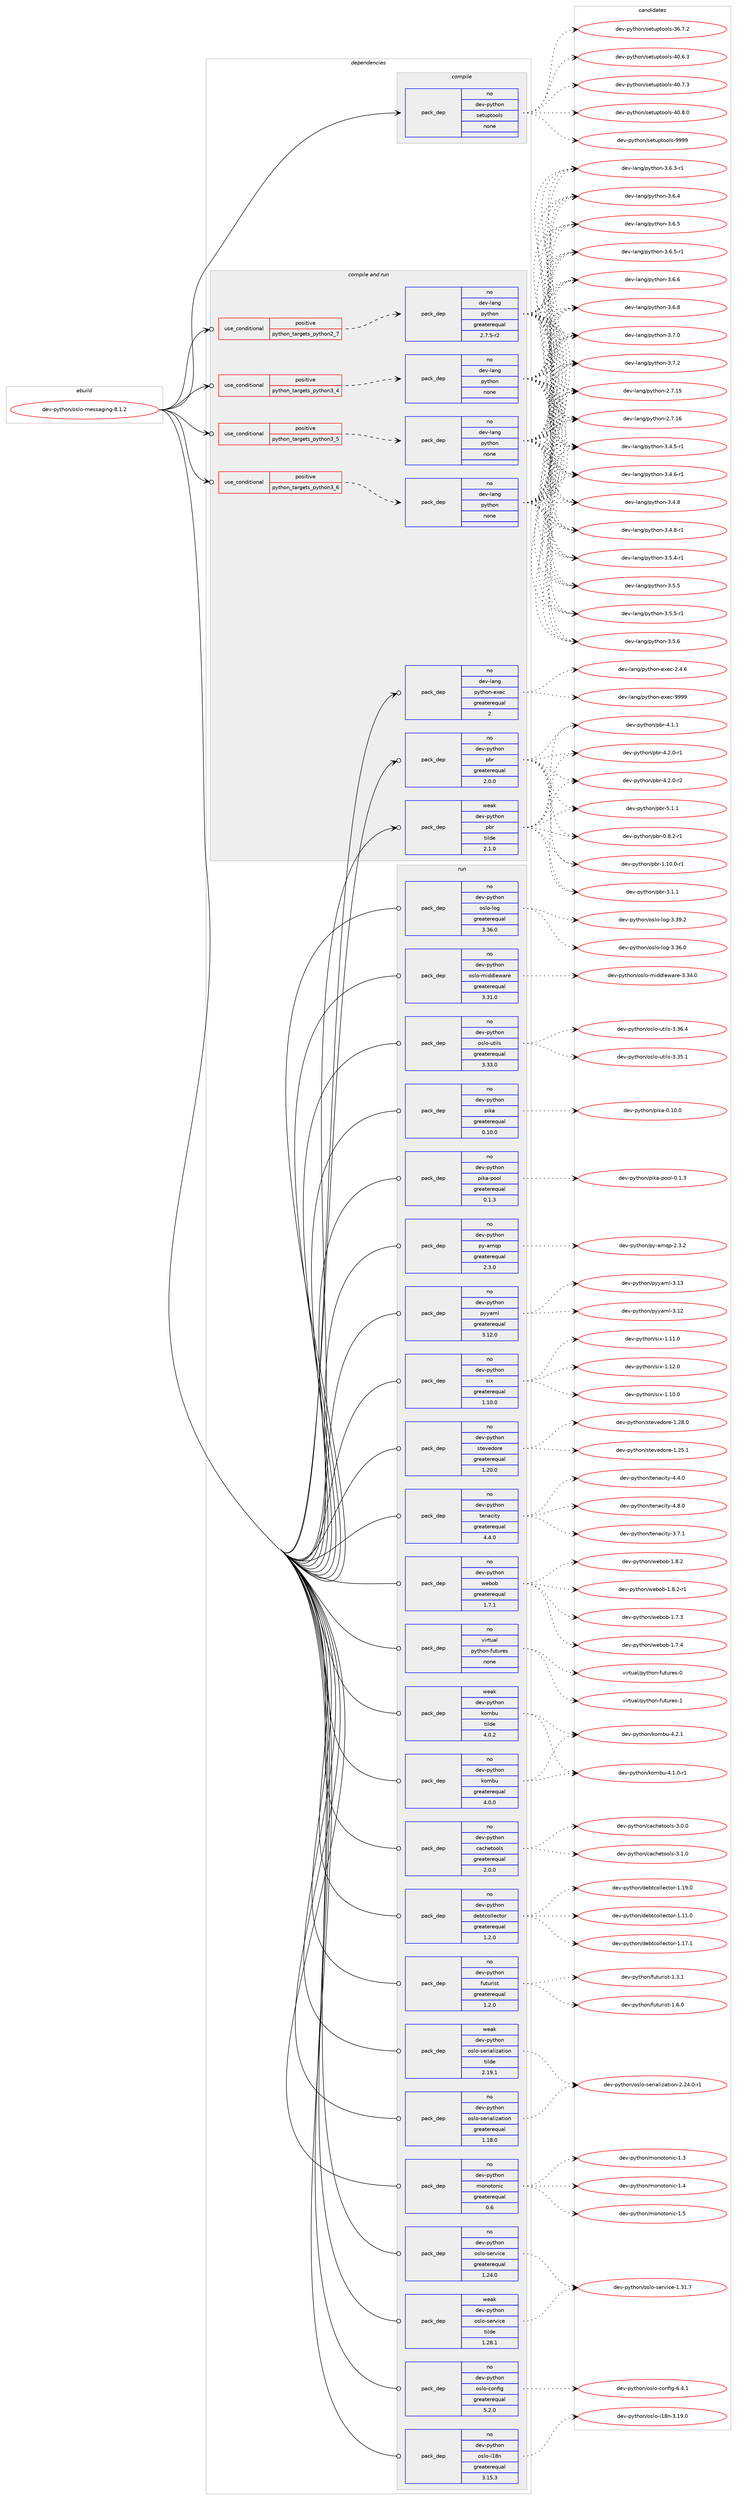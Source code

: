 digraph prolog {

# *************
# Graph options
# *************

newrank=true;
concentrate=true;
compound=true;
graph [rankdir=LR,fontname=Helvetica,fontsize=10,ranksep=1.5];#, ranksep=2.5, nodesep=0.2];
edge  [arrowhead=vee];
node  [fontname=Helvetica,fontsize=10];

# **********
# The ebuild
# **********

subgraph cluster_leftcol {
color=gray;
rank=same;
label=<<i>ebuild</i>>;
id [label="dev-python/oslo-messaging-8.1.2", color=red, width=4, href="../dev-python/oslo-messaging-8.1.2.svg"];
}

# ****************
# The dependencies
# ****************

subgraph cluster_midcol {
color=gray;
label=<<i>dependencies</i>>;
subgraph cluster_compile {
fillcolor="#eeeeee";
style=filled;
label=<<i>compile</i>>;
subgraph pack1020956 {
dependency1422978 [label=<<TABLE BORDER="0" CELLBORDER="1" CELLSPACING="0" CELLPADDING="4" WIDTH="220"><TR><TD ROWSPAN="6" CELLPADDING="30">pack_dep</TD></TR><TR><TD WIDTH="110">no</TD></TR><TR><TD>dev-python</TD></TR><TR><TD>setuptools</TD></TR><TR><TD>none</TD></TR><TR><TD></TD></TR></TABLE>>, shape=none, color=blue];
}
id:e -> dependency1422978:w [weight=20,style="solid",arrowhead="vee"];
}
subgraph cluster_compileandrun {
fillcolor="#eeeeee";
style=filled;
label=<<i>compile and run</i>>;
subgraph cond378743 {
dependency1422979 [label=<<TABLE BORDER="0" CELLBORDER="1" CELLSPACING="0" CELLPADDING="4"><TR><TD ROWSPAN="3" CELLPADDING="10">use_conditional</TD></TR><TR><TD>positive</TD></TR><TR><TD>python_targets_python2_7</TD></TR></TABLE>>, shape=none, color=red];
subgraph pack1020957 {
dependency1422980 [label=<<TABLE BORDER="0" CELLBORDER="1" CELLSPACING="0" CELLPADDING="4" WIDTH="220"><TR><TD ROWSPAN="6" CELLPADDING="30">pack_dep</TD></TR><TR><TD WIDTH="110">no</TD></TR><TR><TD>dev-lang</TD></TR><TR><TD>python</TD></TR><TR><TD>greaterequal</TD></TR><TR><TD>2.7.5-r2</TD></TR></TABLE>>, shape=none, color=blue];
}
dependency1422979:e -> dependency1422980:w [weight=20,style="dashed",arrowhead="vee"];
}
id:e -> dependency1422979:w [weight=20,style="solid",arrowhead="odotvee"];
subgraph cond378744 {
dependency1422981 [label=<<TABLE BORDER="0" CELLBORDER="1" CELLSPACING="0" CELLPADDING="4"><TR><TD ROWSPAN="3" CELLPADDING="10">use_conditional</TD></TR><TR><TD>positive</TD></TR><TR><TD>python_targets_python3_4</TD></TR></TABLE>>, shape=none, color=red];
subgraph pack1020958 {
dependency1422982 [label=<<TABLE BORDER="0" CELLBORDER="1" CELLSPACING="0" CELLPADDING="4" WIDTH="220"><TR><TD ROWSPAN="6" CELLPADDING="30">pack_dep</TD></TR><TR><TD WIDTH="110">no</TD></TR><TR><TD>dev-lang</TD></TR><TR><TD>python</TD></TR><TR><TD>none</TD></TR><TR><TD></TD></TR></TABLE>>, shape=none, color=blue];
}
dependency1422981:e -> dependency1422982:w [weight=20,style="dashed",arrowhead="vee"];
}
id:e -> dependency1422981:w [weight=20,style="solid",arrowhead="odotvee"];
subgraph cond378745 {
dependency1422983 [label=<<TABLE BORDER="0" CELLBORDER="1" CELLSPACING="0" CELLPADDING="4"><TR><TD ROWSPAN="3" CELLPADDING="10">use_conditional</TD></TR><TR><TD>positive</TD></TR><TR><TD>python_targets_python3_5</TD></TR></TABLE>>, shape=none, color=red];
subgraph pack1020959 {
dependency1422984 [label=<<TABLE BORDER="0" CELLBORDER="1" CELLSPACING="0" CELLPADDING="4" WIDTH="220"><TR><TD ROWSPAN="6" CELLPADDING="30">pack_dep</TD></TR><TR><TD WIDTH="110">no</TD></TR><TR><TD>dev-lang</TD></TR><TR><TD>python</TD></TR><TR><TD>none</TD></TR><TR><TD></TD></TR></TABLE>>, shape=none, color=blue];
}
dependency1422983:e -> dependency1422984:w [weight=20,style="dashed",arrowhead="vee"];
}
id:e -> dependency1422983:w [weight=20,style="solid",arrowhead="odotvee"];
subgraph cond378746 {
dependency1422985 [label=<<TABLE BORDER="0" CELLBORDER="1" CELLSPACING="0" CELLPADDING="4"><TR><TD ROWSPAN="3" CELLPADDING="10">use_conditional</TD></TR><TR><TD>positive</TD></TR><TR><TD>python_targets_python3_6</TD></TR></TABLE>>, shape=none, color=red];
subgraph pack1020960 {
dependency1422986 [label=<<TABLE BORDER="0" CELLBORDER="1" CELLSPACING="0" CELLPADDING="4" WIDTH="220"><TR><TD ROWSPAN="6" CELLPADDING="30">pack_dep</TD></TR><TR><TD WIDTH="110">no</TD></TR><TR><TD>dev-lang</TD></TR><TR><TD>python</TD></TR><TR><TD>none</TD></TR><TR><TD></TD></TR></TABLE>>, shape=none, color=blue];
}
dependency1422985:e -> dependency1422986:w [weight=20,style="dashed",arrowhead="vee"];
}
id:e -> dependency1422985:w [weight=20,style="solid",arrowhead="odotvee"];
subgraph pack1020961 {
dependency1422987 [label=<<TABLE BORDER="0" CELLBORDER="1" CELLSPACING="0" CELLPADDING="4" WIDTH="220"><TR><TD ROWSPAN="6" CELLPADDING="30">pack_dep</TD></TR><TR><TD WIDTH="110">no</TD></TR><TR><TD>dev-lang</TD></TR><TR><TD>python-exec</TD></TR><TR><TD>greaterequal</TD></TR><TR><TD>2</TD></TR></TABLE>>, shape=none, color=blue];
}
id:e -> dependency1422987:w [weight=20,style="solid",arrowhead="odotvee"];
subgraph pack1020962 {
dependency1422988 [label=<<TABLE BORDER="0" CELLBORDER="1" CELLSPACING="0" CELLPADDING="4" WIDTH="220"><TR><TD ROWSPAN="6" CELLPADDING="30">pack_dep</TD></TR><TR><TD WIDTH="110">no</TD></TR><TR><TD>dev-python</TD></TR><TR><TD>pbr</TD></TR><TR><TD>greaterequal</TD></TR><TR><TD>2.0.0</TD></TR></TABLE>>, shape=none, color=blue];
}
id:e -> dependency1422988:w [weight=20,style="solid",arrowhead="odotvee"];
subgraph pack1020963 {
dependency1422989 [label=<<TABLE BORDER="0" CELLBORDER="1" CELLSPACING="0" CELLPADDING="4" WIDTH="220"><TR><TD ROWSPAN="6" CELLPADDING="30">pack_dep</TD></TR><TR><TD WIDTH="110">weak</TD></TR><TR><TD>dev-python</TD></TR><TR><TD>pbr</TD></TR><TR><TD>tilde</TD></TR><TR><TD>2.1.0</TD></TR></TABLE>>, shape=none, color=blue];
}
id:e -> dependency1422989:w [weight=20,style="solid",arrowhead="odotvee"];
}
subgraph cluster_run {
fillcolor="#eeeeee";
style=filled;
label=<<i>run</i>>;
subgraph pack1020964 {
dependency1422990 [label=<<TABLE BORDER="0" CELLBORDER="1" CELLSPACING="0" CELLPADDING="4" WIDTH="220"><TR><TD ROWSPAN="6" CELLPADDING="30">pack_dep</TD></TR><TR><TD WIDTH="110">no</TD></TR><TR><TD>dev-python</TD></TR><TR><TD>cachetools</TD></TR><TR><TD>greaterequal</TD></TR><TR><TD>2.0.0</TD></TR></TABLE>>, shape=none, color=blue];
}
id:e -> dependency1422990:w [weight=20,style="solid",arrowhead="odot"];
subgraph pack1020965 {
dependency1422991 [label=<<TABLE BORDER="0" CELLBORDER="1" CELLSPACING="0" CELLPADDING="4" WIDTH="220"><TR><TD ROWSPAN="6" CELLPADDING="30">pack_dep</TD></TR><TR><TD WIDTH="110">no</TD></TR><TR><TD>dev-python</TD></TR><TR><TD>debtcollector</TD></TR><TR><TD>greaterequal</TD></TR><TR><TD>1.2.0</TD></TR></TABLE>>, shape=none, color=blue];
}
id:e -> dependency1422991:w [weight=20,style="solid",arrowhead="odot"];
subgraph pack1020966 {
dependency1422992 [label=<<TABLE BORDER="0" CELLBORDER="1" CELLSPACING="0" CELLPADDING="4" WIDTH="220"><TR><TD ROWSPAN="6" CELLPADDING="30">pack_dep</TD></TR><TR><TD WIDTH="110">no</TD></TR><TR><TD>dev-python</TD></TR><TR><TD>futurist</TD></TR><TR><TD>greaterequal</TD></TR><TR><TD>1.2.0</TD></TR></TABLE>>, shape=none, color=blue];
}
id:e -> dependency1422992:w [weight=20,style="solid",arrowhead="odot"];
subgraph pack1020967 {
dependency1422993 [label=<<TABLE BORDER="0" CELLBORDER="1" CELLSPACING="0" CELLPADDING="4" WIDTH="220"><TR><TD ROWSPAN="6" CELLPADDING="30">pack_dep</TD></TR><TR><TD WIDTH="110">no</TD></TR><TR><TD>dev-python</TD></TR><TR><TD>kombu</TD></TR><TR><TD>greaterequal</TD></TR><TR><TD>4.0.0</TD></TR></TABLE>>, shape=none, color=blue];
}
id:e -> dependency1422993:w [weight=20,style="solid",arrowhead="odot"];
subgraph pack1020968 {
dependency1422994 [label=<<TABLE BORDER="0" CELLBORDER="1" CELLSPACING="0" CELLPADDING="4" WIDTH="220"><TR><TD ROWSPAN="6" CELLPADDING="30">pack_dep</TD></TR><TR><TD WIDTH="110">no</TD></TR><TR><TD>dev-python</TD></TR><TR><TD>monotonic</TD></TR><TR><TD>greaterequal</TD></TR><TR><TD>0.6</TD></TR></TABLE>>, shape=none, color=blue];
}
id:e -> dependency1422994:w [weight=20,style="solid",arrowhead="odot"];
subgraph pack1020969 {
dependency1422995 [label=<<TABLE BORDER="0" CELLBORDER="1" CELLSPACING="0" CELLPADDING="4" WIDTH="220"><TR><TD ROWSPAN="6" CELLPADDING="30">pack_dep</TD></TR><TR><TD WIDTH="110">no</TD></TR><TR><TD>dev-python</TD></TR><TR><TD>oslo-config</TD></TR><TR><TD>greaterequal</TD></TR><TR><TD>5.2.0</TD></TR></TABLE>>, shape=none, color=blue];
}
id:e -> dependency1422995:w [weight=20,style="solid",arrowhead="odot"];
subgraph pack1020970 {
dependency1422996 [label=<<TABLE BORDER="0" CELLBORDER="1" CELLSPACING="0" CELLPADDING="4" WIDTH="220"><TR><TD ROWSPAN="6" CELLPADDING="30">pack_dep</TD></TR><TR><TD WIDTH="110">no</TD></TR><TR><TD>dev-python</TD></TR><TR><TD>oslo-i18n</TD></TR><TR><TD>greaterequal</TD></TR><TR><TD>3.15.3</TD></TR></TABLE>>, shape=none, color=blue];
}
id:e -> dependency1422996:w [weight=20,style="solid",arrowhead="odot"];
subgraph pack1020971 {
dependency1422997 [label=<<TABLE BORDER="0" CELLBORDER="1" CELLSPACING="0" CELLPADDING="4" WIDTH="220"><TR><TD ROWSPAN="6" CELLPADDING="30">pack_dep</TD></TR><TR><TD WIDTH="110">no</TD></TR><TR><TD>dev-python</TD></TR><TR><TD>oslo-log</TD></TR><TR><TD>greaterequal</TD></TR><TR><TD>3.36.0</TD></TR></TABLE>>, shape=none, color=blue];
}
id:e -> dependency1422997:w [weight=20,style="solid",arrowhead="odot"];
subgraph pack1020972 {
dependency1422998 [label=<<TABLE BORDER="0" CELLBORDER="1" CELLSPACING="0" CELLPADDING="4" WIDTH="220"><TR><TD ROWSPAN="6" CELLPADDING="30">pack_dep</TD></TR><TR><TD WIDTH="110">no</TD></TR><TR><TD>dev-python</TD></TR><TR><TD>oslo-middleware</TD></TR><TR><TD>greaterequal</TD></TR><TR><TD>3.31.0</TD></TR></TABLE>>, shape=none, color=blue];
}
id:e -> dependency1422998:w [weight=20,style="solid",arrowhead="odot"];
subgraph pack1020973 {
dependency1422999 [label=<<TABLE BORDER="0" CELLBORDER="1" CELLSPACING="0" CELLPADDING="4" WIDTH="220"><TR><TD ROWSPAN="6" CELLPADDING="30">pack_dep</TD></TR><TR><TD WIDTH="110">no</TD></TR><TR><TD>dev-python</TD></TR><TR><TD>oslo-serialization</TD></TR><TR><TD>greaterequal</TD></TR><TR><TD>1.18.0</TD></TR></TABLE>>, shape=none, color=blue];
}
id:e -> dependency1422999:w [weight=20,style="solid",arrowhead="odot"];
subgraph pack1020974 {
dependency1423000 [label=<<TABLE BORDER="0" CELLBORDER="1" CELLSPACING="0" CELLPADDING="4" WIDTH="220"><TR><TD ROWSPAN="6" CELLPADDING="30">pack_dep</TD></TR><TR><TD WIDTH="110">no</TD></TR><TR><TD>dev-python</TD></TR><TR><TD>oslo-service</TD></TR><TR><TD>greaterequal</TD></TR><TR><TD>1.24.0</TD></TR></TABLE>>, shape=none, color=blue];
}
id:e -> dependency1423000:w [weight=20,style="solid",arrowhead="odot"];
subgraph pack1020975 {
dependency1423001 [label=<<TABLE BORDER="0" CELLBORDER="1" CELLSPACING="0" CELLPADDING="4" WIDTH="220"><TR><TD ROWSPAN="6" CELLPADDING="30">pack_dep</TD></TR><TR><TD WIDTH="110">no</TD></TR><TR><TD>dev-python</TD></TR><TR><TD>oslo-utils</TD></TR><TR><TD>greaterequal</TD></TR><TR><TD>3.33.0</TD></TR></TABLE>>, shape=none, color=blue];
}
id:e -> dependency1423001:w [weight=20,style="solid",arrowhead="odot"];
subgraph pack1020976 {
dependency1423002 [label=<<TABLE BORDER="0" CELLBORDER="1" CELLSPACING="0" CELLPADDING="4" WIDTH="220"><TR><TD ROWSPAN="6" CELLPADDING="30">pack_dep</TD></TR><TR><TD WIDTH="110">no</TD></TR><TR><TD>dev-python</TD></TR><TR><TD>pika</TD></TR><TR><TD>greaterequal</TD></TR><TR><TD>0.10.0</TD></TR></TABLE>>, shape=none, color=blue];
}
id:e -> dependency1423002:w [weight=20,style="solid",arrowhead="odot"];
subgraph pack1020977 {
dependency1423003 [label=<<TABLE BORDER="0" CELLBORDER="1" CELLSPACING="0" CELLPADDING="4" WIDTH="220"><TR><TD ROWSPAN="6" CELLPADDING="30">pack_dep</TD></TR><TR><TD WIDTH="110">no</TD></TR><TR><TD>dev-python</TD></TR><TR><TD>pika-pool</TD></TR><TR><TD>greaterequal</TD></TR><TR><TD>0.1.3</TD></TR></TABLE>>, shape=none, color=blue];
}
id:e -> dependency1423003:w [weight=20,style="solid",arrowhead="odot"];
subgraph pack1020978 {
dependency1423004 [label=<<TABLE BORDER="0" CELLBORDER="1" CELLSPACING="0" CELLPADDING="4" WIDTH="220"><TR><TD ROWSPAN="6" CELLPADDING="30">pack_dep</TD></TR><TR><TD WIDTH="110">no</TD></TR><TR><TD>dev-python</TD></TR><TR><TD>py-amqp</TD></TR><TR><TD>greaterequal</TD></TR><TR><TD>2.3.0</TD></TR></TABLE>>, shape=none, color=blue];
}
id:e -> dependency1423004:w [weight=20,style="solid",arrowhead="odot"];
subgraph pack1020979 {
dependency1423005 [label=<<TABLE BORDER="0" CELLBORDER="1" CELLSPACING="0" CELLPADDING="4" WIDTH="220"><TR><TD ROWSPAN="6" CELLPADDING="30">pack_dep</TD></TR><TR><TD WIDTH="110">no</TD></TR><TR><TD>dev-python</TD></TR><TR><TD>pyyaml</TD></TR><TR><TD>greaterequal</TD></TR><TR><TD>3.12.0</TD></TR></TABLE>>, shape=none, color=blue];
}
id:e -> dependency1423005:w [weight=20,style="solid",arrowhead="odot"];
subgraph pack1020980 {
dependency1423006 [label=<<TABLE BORDER="0" CELLBORDER="1" CELLSPACING="0" CELLPADDING="4" WIDTH="220"><TR><TD ROWSPAN="6" CELLPADDING="30">pack_dep</TD></TR><TR><TD WIDTH="110">no</TD></TR><TR><TD>dev-python</TD></TR><TR><TD>six</TD></TR><TR><TD>greaterequal</TD></TR><TR><TD>1.10.0</TD></TR></TABLE>>, shape=none, color=blue];
}
id:e -> dependency1423006:w [weight=20,style="solid",arrowhead="odot"];
subgraph pack1020981 {
dependency1423007 [label=<<TABLE BORDER="0" CELLBORDER="1" CELLSPACING="0" CELLPADDING="4" WIDTH="220"><TR><TD ROWSPAN="6" CELLPADDING="30">pack_dep</TD></TR><TR><TD WIDTH="110">no</TD></TR><TR><TD>dev-python</TD></TR><TR><TD>stevedore</TD></TR><TR><TD>greaterequal</TD></TR><TR><TD>1.20.0</TD></TR></TABLE>>, shape=none, color=blue];
}
id:e -> dependency1423007:w [weight=20,style="solid",arrowhead="odot"];
subgraph pack1020982 {
dependency1423008 [label=<<TABLE BORDER="0" CELLBORDER="1" CELLSPACING="0" CELLPADDING="4" WIDTH="220"><TR><TD ROWSPAN="6" CELLPADDING="30">pack_dep</TD></TR><TR><TD WIDTH="110">no</TD></TR><TR><TD>dev-python</TD></TR><TR><TD>tenacity</TD></TR><TR><TD>greaterequal</TD></TR><TR><TD>4.4.0</TD></TR></TABLE>>, shape=none, color=blue];
}
id:e -> dependency1423008:w [weight=20,style="solid",arrowhead="odot"];
subgraph pack1020983 {
dependency1423009 [label=<<TABLE BORDER="0" CELLBORDER="1" CELLSPACING="0" CELLPADDING="4" WIDTH="220"><TR><TD ROWSPAN="6" CELLPADDING="30">pack_dep</TD></TR><TR><TD WIDTH="110">no</TD></TR><TR><TD>dev-python</TD></TR><TR><TD>webob</TD></TR><TR><TD>greaterequal</TD></TR><TR><TD>1.7.1</TD></TR></TABLE>>, shape=none, color=blue];
}
id:e -> dependency1423009:w [weight=20,style="solid",arrowhead="odot"];
subgraph pack1020984 {
dependency1423010 [label=<<TABLE BORDER="0" CELLBORDER="1" CELLSPACING="0" CELLPADDING="4" WIDTH="220"><TR><TD ROWSPAN="6" CELLPADDING="30">pack_dep</TD></TR><TR><TD WIDTH="110">no</TD></TR><TR><TD>virtual</TD></TR><TR><TD>python-futures</TD></TR><TR><TD>none</TD></TR><TR><TD></TD></TR></TABLE>>, shape=none, color=blue];
}
id:e -> dependency1423010:w [weight=20,style="solid",arrowhead="odot"];
subgraph pack1020985 {
dependency1423011 [label=<<TABLE BORDER="0" CELLBORDER="1" CELLSPACING="0" CELLPADDING="4" WIDTH="220"><TR><TD ROWSPAN="6" CELLPADDING="30">pack_dep</TD></TR><TR><TD WIDTH="110">weak</TD></TR><TR><TD>dev-python</TD></TR><TR><TD>kombu</TD></TR><TR><TD>tilde</TD></TR><TR><TD>4.0.2</TD></TR></TABLE>>, shape=none, color=blue];
}
id:e -> dependency1423011:w [weight=20,style="solid",arrowhead="odot"];
subgraph pack1020986 {
dependency1423012 [label=<<TABLE BORDER="0" CELLBORDER="1" CELLSPACING="0" CELLPADDING="4" WIDTH="220"><TR><TD ROWSPAN="6" CELLPADDING="30">pack_dep</TD></TR><TR><TD WIDTH="110">weak</TD></TR><TR><TD>dev-python</TD></TR><TR><TD>oslo-serialization</TD></TR><TR><TD>tilde</TD></TR><TR><TD>2.19.1</TD></TR></TABLE>>, shape=none, color=blue];
}
id:e -> dependency1423012:w [weight=20,style="solid",arrowhead="odot"];
subgraph pack1020987 {
dependency1423013 [label=<<TABLE BORDER="0" CELLBORDER="1" CELLSPACING="0" CELLPADDING="4" WIDTH="220"><TR><TD ROWSPAN="6" CELLPADDING="30">pack_dep</TD></TR><TR><TD WIDTH="110">weak</TD></TR><TR><TD>dev-python</TD></TR><TR><TD>oslo-service</TD></TR><TR><TD>tilde</TD></TR><TR><TD>1.28.1</TD></TR></TABLE>>, shape=none, color=blue];
}
id:e -> dependency1423013:w [weight=20,style="solid",arrowhead="odot"];
}
}

# **************
# The candidates
# **************

subgraph cluster_choices {
rank=same;
color=gray;
label=<<i>candidates</i>>;

subgraph choice1020956 {
color=black;
nodesep=1;
choice100101118451121211161041111104711510111611711211611111110811545515446554650 [label="dev-python/setuptools-36.7.2", color=red, width=4,href="../dev-python/setuptools-36.7.2.svg"];
choice100101118451121211161041111104711510111611711211611111110811545524846544651 [label="dev-python/setuptools-40.6.3", color=red, width=4,href="../dev-python/setuptools-40.6.3.svg"];
choice100101118451121211161041111104711510111611711211611111110811545524846554651 [label="dev-python/setuptools-40.7.3", color=red, width=4,href="../dev-python/setuptools-40.7.3.svg"];
choice100101118451121211161041111104711510111611711211611111110811545524846564648 [label="dev-python/setuptools-40.8.0", color=red, width=4,href="../dev-python/setuptools-40.8.0.svg"];
choice10010111845112121116104111110471151011161171121161111111081154557575757 [label="dev-python/setuptools-9999", color=red, width=4,href="../dev-python/setuptools-9999.svg"];
dependency1422978:e -> choice100101118451121211161041111104711510111611711211611111110811545515446554650:w [style=dotted,weight="100"];
dependency1422978:e -> choice100101118451121211161041111104711510111611711211611111110811545524846544651:w [style=dotted,weight="100"];
dependency1422978:e -> choice100101118451121211161041111104711510111611711211611111110811545524846554651:w [style=dotted,weight="100"];
dependency1422978:e -> choice100101118451121211161041111104711510111611711211611111110811545524846564648:w [style=dotted,weight="100"];
dependency1422978:e -> choice10010111845112121116104111110471151011161171121161111111081154557575757:w [style=dotted,weight="100"];
}
subgraph choice1020957 {
color=black;
nodesep=1;
choice10010111845108971101034711212111610411111045504655464953 [label="dev-lang/python-2.7.15", color=red, width=4,href="../dev-lang/python-2.7.15.svg"];
choice10010111845108971101034711212111610411111045504655464954 [label="dev-lang/python-2.7.16", color=red, width=4,href="../dev-lang/python-2.7.16.svg"];
choice1001011184510897110103471121211161041111104551465246534511449 [label="dev-lang/python-3.4.5-r1", color=red, width=4,href="../dev-lang/python-3.4.5-r1.svg"];
choice1001011184510897110103471121211161041111104551465246544511449 [label="dev-lang/python-3.4.6-r1", color=red, width=4,href="../dev-lang/python-3.4.6-r1.svg"];
choice100101118451089711010347112121116104111110455146524656 [label="dev-lang/python-3.4.8", color=red, width=4,href="../dev-lang/python-3.4.8.svg"];
choice1001011184510897110103471121211161041111104551465246564511449 [label="dev-lang/python-3.4.8-r1", color=red, width=4,href="../dev-lang/python-3.4.8-r1.svg"];
choice1001011184510897110103471121211161041111104551465346524511449 [label="dev-lang/python-3.5.4-r1", color=red, width=4,href="../dev-lang/python-3.5.4-r1.svg"];
choice100101118451089711010347112121116104111110455146534653 [label="dev-lang/python-3.5.5", color=red, width=4,href="../dev-lang/python-3.5.5.svg"];
choice1001011184510897110103471121211161041111104551465346534511449 [label="dev-lang/python-3.5.5-r1", color=red, width=4,href="../dev-lang/python-3.5.5-r1.svg"];
choice100101118451089711010347112121116104111110455146534654 [label="dev-lang/python-3.5.6", color=red, width=4,href="../dev-lang/python-3.5.6.svg"];
choice1001011184510897110103471121211161041111104551465446514511449 [label="dev-lang/python-3.6.3-r1", color=red, width=4,href="../dev-lang/python-3.6.3-r1.svg"];
choice100101118451089711010347112121116104111110455146544652 [label="dev-lang/python-3.6.4", color=red, width=4,href="../dev-lang/python-3.6.4.svg"];
choice100101118451089711010347112121116104111110455146544653 [label="dev-lang/python-3.6.5", color=red, width=4,href="../dev-lang/python-3.6.5.svg"];
choice1001011184510897110103471121211161041111104551465446534511449 [label="dev-lang/python-3.6.5-r1", color=red, width=4,href="../dev-lang/python-3.6.5-r1.svg"];
choice100101118451089711010347112121116104111110455146544654 [label="dev-lang/python-3.6.6", color=red, width=4,href="../dev-lang/python-3.6.6.svg"];
choice100101118451089711010347112121116104111110455146544656 [label="dev-lang/python-3.6.8", color=red, width=4,href="../dev-lang/python-3.6.8.svg"];
choice100101118451089711010347112121116104111110455146554648 [label="dev-lang/python-3.7.0", color=red, width=4,href="../dev-lang/python-3.7.0.svg"];
choice100101118451089711010347112121116104111110455146554650 [label="dev-lang/python-3.7.2", color=red, width=4,href="../dev-lang/python-3.7.2.svg"];
dependency1422980:e -> choice10010111845108971101034711212111610411111045504655464953:w [style=dotted,weight="100"];
dependency1422980:e -> choice10010111845108971101034711212111610411111045504655464954:w [style=dotted,weight="100"];
dependency1422980:e -> choice1001011184510897110103471121211161041111104551465246534511449:w [style=dotted,weight="100"];
dependency1422980:e -> choice1001011184510897110103471121211161041111104551465246544511449:w [style=dotted,weight="100"];
dependency1422980:e -> choice100101118451089711010347112121116104111110455146524656:w [style=dotted,weight="100"];
dependency1422980:e -> choice1001011184510897110103471121211161041111104551465246564511449:w [style=dotted,weight="100"];
dependency1422980:e -> choice1001011184510897110103471121211161041111104551465346524511449:w [style=dotted,weight="100"];
dependency1422980:e -> choice100101118451089711010347112121116104111110455146534653:w [style=dotted,weight="100"];
dependency1422980:e -> choice1001011184510897110103471121211161041111104551465346534511449:w [style=dotted,weight="100"];
dependency1422980:e -> choice100101118451089711010347112121116104111110455146534654:w [style=dotted,weight="100"];
dependency1422980:e -> choice1001011184510897110103471121211161041111104551465446514511449:w [style=dotted,weight="100"];
dependency1422980:e -> choice100101118451089711010347112121116104111110455146544652:w [style=dotted,weight="100"];
dependency1422980:e -> choice100101118451089711010347112121116104111110455146544653:w [style=dotted,weight="100"];
dependency1422980:e -> choice1001011184510897110103471121211161041111104551465446534511449:w [style=dotted,weight="100"];
dependency1422980:e -> choice100101118451089711010347112121116104111110455146544654:w [style=dotted,weight="100"];
dependency1422980:e -> choice100101118451089711010347112121116104111110455146544656:w [style=dotted,weight="100"];
dependency1422980:e -> choice100101118451089711010347112121116104111110455146554648:w [style=dotted,weight="100"];
dependency1422980:e -> choice100101118451089711010347112121116104111110455146554650:w [style=dotted,weight="100"];
}
subgraph choice1020958 {
color=black;
nodesep=1;
choice10010111845108971101034711212111610411111045504655464953 [label="dev-lang/python-2.7.15", color=red, width=4,href="../dev-lang/python-2.7.15.svg"];
choice10010111845108971101034711212111610411111045504655464954 [label="dev-lang/python-2.7.16", color=red, width=4,href="../dev-lang/python-2.7.16.svg"];
choice1001011184510897110103471121211161041111104551465246534511449 [label="dev-lang/python-3.4.5-r1", color=red, width=4,href="../dev-lang/python-3.4.5-r1.svg"];
choice1001011184510897110103471121211161041111104551465246544511449 [label="dev-lang/python-3.4.6-r1", color=red, width=4,href="../dev-lang/python-3.4.6-r1.svg"];
choice100101118451089711010347112121116104111110455146524656 [label="dev-lang/python-3.4.8", color=red, width=4,href="../dev-lang/python-3.4.8.svg"];
choice1001011184510897110103471121211161041111104551465246564511449 [label="dev-lang/python-3.4.8-r1", color=red, width=4,href="../dev-lang/python-3.4.8-r1.svg"];
choice1001011184510897110103471121211161041111104551465346524511449 [label="dev-lang/python-3.5.4-r1", color=red, width=4,href="../dev-lang/python-3.5.4-r1.svg"];
choice100101118451089711010347112121116104111110455146534653 [label="dev-lang/python-3.5.5", color=red, width=4,href="../dev-lang/python-3.5.5.svg"];
choice1001011184510897110103471121211161041111104551465346534511449 [label="dev-lang/python-3.5.5-r1", color=red, width=4,href="../dev-lang/python-3.5.5-r1.svg"];
choice100101118451089711010347112121116104111110455146534654 [label="dev-lang/python-3.5.6", color=red, width=4,href="../dev-lang/python-3.5.6.svg"];
choice1001011184510897110103471121211161041111104551465446514511449 [label="dev-lang/python-3.6.3-r1", color=red, width=4,href="../dev-lang/python-3.6.3-r1.svg"];
choice100101118451089711010347112121116104111110455146544652 [label="dev-lang/python-3.6.4", color=red, width=4,href="../dev-lang/python-3.6.4.svg"];
choice100101118451089711010347112121116104111110455146544653 [label="dev-lang/python-3.6.5", color=red, width=4,href="../dev-lang/python-3.6.5.svg"];
choice1001011184510897110103471121211161041111104551465446534511449 [label="dev-lang/python-3.6.5-r1", color=red, width=4,href="../dev-lang/python-3.6.5-r1.svg"];
choice100101118451089711010347112121116104111110455146544654 [label="dev-lang/python-3.6.6", color=red, width=4,href="../dev-lang/python-3.6.6.svg"];
choice100101118451089711010347112121116104111110455146544656 [label="dev-lang/python-3.6.8", color=red, width=4,href="../dev-lang/python-3.6.8.svg"];
choice100101118451089711010347112121116104111110455146554648 [label="dev-lang/python-3.7.0", color=red, width=4,href="../dev-lang/python-3.7.0.svg"];
choice100101118451089711010347112121116104111110455146554650 [label="dev-lang/python-3.7.2", color=red, width=4,href="../dev-lang/python-3.7.2.svg"];
dependency1422982:e -> choice10010111845108971101034711212111610411111045504655464953:w [style=dotted,weight="100"];
dependency1422982:e -> choice10010111845108971101034711212111610411111045504655464954:w [style=dotted,weight="100"];
dependency1422982:e -> choice1001011184510897110103471121211161041111104551465246534511449:w [style=dotted,weight="100"];
dependency1422982:e -> choice1001011184510897110103471121211161041111104551465246544511449:w [style=dotted,weight="100"];
dependency1422982:e -> choice100101118451089711010347112121116104111110455146524656:w [style=dotted,weight="100"];
dependency1422982:e -> choice1001011184510897110103471121211161041111104551465246564511449:w [style=dotted,weight="100"];
dependency1422982:e -> choice1001011184510897110103471121211161041111104551465346524511449:w [style=dotted,weight="100"];
dependency1422982:e -> choice100101118451089711010347112121116104111110455146534653:w [style=dotted,weight="100"];
dependency1422982:e -> choice1001011184510897110103471121211161041111104551465346534511449:w [style=dotted,weight="100"];
dependency1422982:e -> choice100101118451089711010347112121116104111110455146534654:w [style=dotted,weight="100"];
dependency1422982:e -> choice1001011184510897110103471121211161041111104551465446514511449:w [style=dotted,weight="100"];
dependency1422982:e -> choice100101118451089711010347112121116104111110455146544652:w [style=dotted,weight="100"];
dependency1422982:e -> choice100101118451089711010347112121116104111110455146544653:w [style=dotted,weight="100"];
dependency1422982:e -> choice1001011184510897110103471121211161041111104551465446534511449:w [style=dotted,weight="100"];
dependency1422982:e -> choice100101118451089711010347112121116104111110455146544654:w [style=dotted,weight="100"];
dependency1422982:e -> choice100101118451089711010347112121116104111110455146544656:w [style=dotted,weight="100"];
dependency1422982:e -> choice100101118451089711010347112121116104111110455146554648:w [style=dotted,weight="100"];
dependency1422982:e -> choice100101118451089711010347112121116104111110455146554650:w [style=dotted,weight="100"];
}
subgraph choice1020959 {
color=black;
nodesep=1;
choice10010111845108971101034711212111610411111045504655464953 [label="dev-lang/python-2.7.15", color=red, width=4,href="../dev-lang/python-2.7.15.svg"];
choice10010111845108971101034711212111610411111045504655464954 [label="dev-lang/python-2.7.16", color=red, width=4,href="../dev-lang/python-2.7.16.svg"];
choice1001011184510897110103471121211161041111104551465246534511449 [label="dev-lang/python-3.4.5-r1", color=red, width=4,href="../dev-lang/python-3.4.5-r1.svg"];
choice1001011184510897110103471121211161041111104551465246544511449 [label="dev-lang/python-3.4.6-r1", color=red, width=4,href="../dev-lang/python-3.4.6-r1.svg"];
choice100101118451089711010347112121116104111110455146524656 [label="dev-lang/python-3.4.8", color=red, width=4,href="../dev-lang/python-3.4.8.svg"];
choice1001011184510897110103471121211161041111104551465246564511449 [label="dev-lang/python-3.4.8-r1", color=red, width=4,href="../dev-lang/python-3.4.8-r1.svg"];
choice1001011184510897110103471121211161041111104551465346524511449 [label="dev-lang/python-3.5.4-r1", color=red, width=4,href="../dev-lang/python-3.5.4-r1.svg"];
choice100101118451089711010347112121116104111110455146534653 [label="dev-lang/python-3.5.5", color=red, width=4,href="../dev-lang/python-3.5.5.svg"];
choice1001011184510897110103471121211161041111104551465346534511449 [label="dev-lang/python-3.5.5-r1", color=red, width=4,href="../dev-lang/python-3.5.5-r1.svg"];
choice100101118451089711010347112121116104111110455146534654 [label="dev-lang/python-3.5.6", color=red, width=4,href="../dev-lang/python-3.5.6.svg"];
choice1001011184510897110103471121211161041111104551465446514511449 [label="dev-lang/python-3.6.3-r1", color=red, width=4,href="../dev-lang/python-3.6.3-r1.svg"];
choice100101118451089711010347112121116104111110455146544652 [label="dev-lang/python-3.6.4", color=red, width=4,href="../dev-lang/python-3.6.4.svg"];
choice100101118451089711010347112121116104111110455146544653 [label="dev-lang/python-3.6.5", color=red, width=4,href="../dev-lang/python-3.6.5.svg"];
choice1001011184510897110103471121211161041111104551465446534511449 [label="dev-lang/python-3.6.5-r1", color=red, width=4,href="../dev-lang/python-3.6.5-r1.svg"];
choice100101118451089711010347112121116104111110455146544654 [label="dev-lang/python-3.6.6", color=red, width=4,href="../dev-lang/python-3.6.6.svg"];
choice100101118451089711010347112121116104111110455146544656 [label="dev-lang/python-3.6.8", color=red, width=4,href="../dev-lang/python-3.6.8.svg"];
choice100101118451089711010347112121116104111110455146554648 [label="dev-lang/python-3.7.0", color=red, width=4,href="../dev-lang/python-3.7.0.svg"];
choice100101118451089711010347112121116104111110455146554650 [label="dev-lang/python-3.7.2", color=red, width=4,href="../dev-lang/python-3.7.2.svg"];
dependency1422984:e -> choice10010111845108971101034711212111610411111045504655464953:w [style=dotted,weight="100"];
dependency1422984:e -> choice10010111845108971101034711212111610411111045504655464954:w [style=dotted,weight="100"];
dependency1422984:e -> choice1001011184510897110103471121211161041111104551465246534511449:w [style=dotted,weight="100"];
dependency1422984:e -> choice1001011184510897110103471121211161041111104551465246544511449:w [style=dotted,weight="100"];
dependency1422984:e -> choice100101118451089711010347112121116104111110455146524656:w [style=dotted,weight="100"];
dependency1422984:e -> choice1001011184510897110103471121211161041111104551465246564511449:w [style=dotted,weight="100"];
dependency1422984:e -> choice1001011184510897110103471121211161041111104551465346524511449:w [style=dotted,weight="100"];
dependency1422984:e -> choice100101118451089711010347112121116104111110455146534653:w [style=dotted,weight="100"];
dependency1422984:e -> choice1001011184510897110103471121211161041111104551465346534511449:w [style=dotted,weight="100"];
dependency1422984:e -> choice100101118451089711010347112121116104111110455146534654:w [style=dotted,weight="100"];
dependency1422984:e -> choice1001011184510897110103471121211161041111104551465446514511449:w [style=dotted,weight="100"];
dependency1422984:e -> choice100101118451089711010347112121116104111110455146544652:w [style=dotted,weight="100"];
dependency1422984:e -> choice100101118451089711010347112121116104111110455146544653:w [style=dotted,weight="100"];
dependency1422984:e -> choice1001011184510897110103471121211161041111104551465446534511449:w [style=dotted,weight="100"];
dependency1422984:e -> choice100101118451089711010347112121116104111110455146544654:w [style=dotted,weight="100"];
dependency1422984:e -> choice100101118451089711010347112121116104111110455146544656:w [style=dotted,weight="100"];
dependency1422984:e -> choice100101118451089711010347112121116104111110455146554648:w [style=dotted,weight="100"];
dependency1422984:e -> choice100101118451089711010347112121116104111110455146554650:w [style=dotted,weight="100"];
}
subgraph choice1020960 {
color=black;
nodesep=1;
choice10010111845108971101034711212111610411111045504655464953 [label="dev-lang/python-2.7.15", color=red, width=4,href="../dev-lang/python-2.7.15.svg"];
choice10010111845108971101034711212111610411111045504655464954 [label="dev-lang/python-2.7.16", color=red, width=4,href="../dev-lang/python-2.7.16.svg"];
choice1001011184510897110103471121211161041111104551465246534511449 [label="dev-lang/python-3.4.5-r1", color=red, width=4,href="../dev-lang/python-3.4.5-r1.svg"];
choice1001011184510897110103471121211161041111104551465246544511449 [label="dev-lang/python-3.4.6-r1", color=red, width=4,href="../dev-lang/python-3.4.6-r1.svg"];
choice100101118451089711010347112121116104111110455146524656 [label="dev-lang/python-3.4.8", color=red, width=4,href="../dev-lang/python-3.4.8.svg"];
choice1001011184510897110103471121211161041111104551465246564511449 [label="dev-lang/python-3.4.8-r1", color=red, width=4,href="../dev-lang/python-3.4.8-r1.svg"];
choice1001011184510897110103471121211161041111104551465346524511449 [label="dev-lang/python-3.5.4-r1", color=red, width=4,href="../dev-lang/python-3.5.4-r1.svg"];
choice100101118451089711010347112121116104111110455146534653 [label="dev-lang/python-3.5.5", color=red, width=4,href="../dev-lang/python-3.5.5.svg"];
choice1001011184510897110103471121211161041111104551465346534511449 [label="dev-lang/python-3.5.5-r1", color=red, width=4,href="../dev-lang/python-3.5.5-r1.svg"];
choice100101118451089711010347112121116104111110455146534654 [label="dev-lang/python-3.5.6", color=red, width=4,href="../dev-lang/python-3.5.6.svg"];
choice1001011184510897110103471121211161041111104551465446514511449 [label="dev-lang/python-3.6.3-r1", color=red, width=4,href="../dev-lang/python-3.6.3-r1.svg"];
choice100101118451089711010347112121116104111110455146544652 [label="dev-lang/python-3.6.4", color=red, width=4,href="../dev-lang/python-3.6.4.svg"];
choice100101118451089711010347112121116104111110455146544653 [label="dev-lang/python-3.6.5", color=red, width=4,href="../dev-lang/python-3.6.5.svg"];
choice1001011184510897110103471121211161041111104551465446534511449 [label="dev-lang/python-3.6.5-r1", color=red, width=4,href="../dev-lang/python-3.6.5-r1.svg"];
choice100101118451089711010347112121116104111110455146544654 [label="dev-lang/python-3.6.6", color=red, width=4,href="../dev-lang/python-3.6.6.svg"];
choice100101118451089711010347112121116104111110455146544656 [label="dev-lang/python-3.6.8", color=red, width=4,href="../dev-lang/python-3.6.8.svg"];
choice100101118451089711010347112121116104111110455146554648 [label="dev-lang/python-3.7.0", color=red, width=4,href="../dev-lang/python-3.7.0.svg"];
choice100101118451089711010347112121116104111110455146554650 [label="dev-lang/python-3.7.2", color=red, width=4,href="../dev-lang/python-3.7.2.svg"];
dependency1422986:e -> choice10010111845108971101034711212111610411111045504655464953:w [style=dotted,weight="100"];
dependency1422986:e -> choice10010111845108971101034711212111610411111045504655464954:w [style=dotted,weight="100"];
dependency1422986:e -> choice1001011184510897110103471121211161041111104551465246534511449:w [style=dotted,weight="100"];
dependency1422986:e -> choice1001011184510897110103471121211161041111104551465246544511449:w [style=dotted,weight="100"];
dependency1422986:e -> choice100101118451089711010347112121116104111110455146524656:w [style=dotted,weight="100"];
dependency1422986:e -> choice1001011184510897110103471121211161041111104551465246564511449:w [style=dotted,weight="100"];
dependency1422986:e -> choice1001011184510897110103471121211161041111104551465346524511449:w [style=dotted,weight="100"];
dependency1422986:e -> choice100101118451089711010347112121116104111110455146534653:w [style=dotted,weight="100"];
dependency1422986:e -> choice1001011184510897110103471121211161041111104551465346534511449:w [style=dotted,weight="100"];
dependency1422986:e -> choice100101118451089711010347112121116104111110455146534654:w [style=dotted,weight="100"];
dependency1422986:e -> choice1001011184510897110103471121211161041111104551465446514511449:w [style=dotted,weight="100"];
dependency1422986:e -> choice100101118451089711010347112121116104111110455146544652:w [style=dotted,weight="100"];
dependency1422986:e -> choice100101118451089711010347112121116104111110455146544653:w [style=dotted,weight="100"];
dependency1422986:e -> choice1001011184510897110103471121211161041111104551465446534511449:w [style=dotted,weight="100"];
dependency1422986:e -> choice100101118451089711010347112121116104111110455146544654:w [style=dotted,weight="100"];
dependency1422986:e -> choice100101118451089711010347112121116104111110455146544656:w [style=dotted,weight="100"];
dependency1422986:e -> choice100101118451089711010347112121116104111110455146554648:w [style=dotted,weight="100"];
dependency1422986:e -> choice100101118451089711010347112121116104111110455146554650:w [style=dotted,weight="100"];
}
subgraph choice1020961 {
color=black;
nodesep=1;
choice1001011184510897110103471121211161041111104510112010199455046524654 [label="dev-lang/python-exec-2.4.6", color=red, width=4,href="../dev-lang/python-exec-2.4.6.svg"];
choice10010111845108971101034711212111610411111045101120101994557575757 [label="dev-lang/python-exec-9999", color=red, width=4,href="../dev-lang/python-exec-9999.svg"];
dependency1422987:e -> choice1001011184510897110103471121211161041111104510112010199455046524654:w [style=dotted,weight="100"];
dependency1422987:e -> choice10010111845108971101034711212111610411111045101120101994557575757:w [style=dotted,weight="100"];
}
subgraph choice1020962 {
color=black;
nodesep=1;
choice1001011184511212111610411111047112981144548465646504511449 [label="dev-python/pbr-0.8.2-r1", color=red, width=4,href="../dev-python/pbr-0.8.2-r1.svg"];
choice100101118451121211161041111104711298114454946494846484511449 [label="dev-python/pbr-1.10.0-r1", color=red, width=4,href="../dev-python/pbr-1.10.0-r1.svg"];
choice100101118451121211161041111104711298114455146494649 [label="dev-python/pbr-3.1.1", color=red, width=4,href="../dev-python/pbr-3.1.1.svg"];
choice100101118451121211161041111104711298114455246494649 [label="dev-python/pbr-4.1.1", color=red, width=4,href="../dev-python/pbr-4.1.1.svg"];
choice1001011184511212111610411111047112981144552465046484511449 [label="dev-python/pbr-4.2.0-r1", color=red, width=4,href="../dev-python/pbr-4.2.0-r1.svg"];
choice1001011184511212111610411111047112981144552465046484511450 [label="dev-python/pbr-4.2.0-r2", color=red, width=4,href="../dev-python/pbr-4.2.0-r2.svg"];
choice100101118451121211161041111104711298114455346494649 [label="dev-python/pbr-5.1.1", color=red, width=4,href="../dev-python/pbr-5.1.1.svg"];
dependency1422988:e -> choice1001011184511212111610411111047112981144548465646504511449:w [style=dotted,weight="100"];
dependency1422988:e -> choice100101118451121211161041111104711298114454946494846484511449:w [style=dotted,weight="100"];
dependency1422988:e -> choice100101118451121211161041111104711298114455146494649:w [style=dotted,weight="100"];
dependency1422988:e -> choice100101118451121211161041111104711298114455246494649:w [style=dotted,weight="100"];
dependency1422988:e -> choice1001011184511212111610411111047112981144552465046484511449:w [style=dotted,weight="100"];
dependency1422988:e -> choice1001011184511212111610411111047112981144552465046484511450:w [style=dotted,weight="100"];
dependency1422988:e -> choice100101118451121211161041111104711298114455346494649:w [style=dotted,weight="100"];
}
subgraph choice1020963 {
color=black;
nodesep=1;
choice1001011184511212111610411111047112981144548465646504511449 [label="dev-python/pbr-0.8.2-r1", color=red, width=4,href="../dev-python/pbr-0.8.2-r1.svg"];
choice100101118451121211161041111104711298114454946494846484511449 [label="dev-python/pbr-1.10.0-r1", color=red, width=4,href="../dev-python/pbr-1.10.0-r1.svg"];
choice100101118451121211161041111104711298114455146494649 [label="dev-python/pbr-3.1.1", color=red, width=4,href="../dev-python/pbr-3.1.1.svg"];
choice100101118451121211161041111104711298114455246494649 [label="dev-python/pbr-4.1.1", color=red, width=4,href="../dev-python/pbr-4.1.1.svg"];
choice1001011184511212111610411111047112981144552465046484511449 [label="dev-python/pbr-4.2.0-r1", color=red, width=4,href="../dev-python/pbr-4.2.0-r1.svg"];
choice1001011184511212111610411111047112981144552465046484511450 [label="dev-python/pbr-4.2.0-r2", color=red, width=4,href="../dev-python/pbr-4.2.0-r2.svg"];
choice100101118451121211161041111104711298114455346494649 [label="dev-python/pbr-5.1.1", color=red, width=4,href="../dev-python/pbr-5.1.1.svg"];
dependency1422989:e -> choice1001011184511212111610411111047112981144548465646504511449:w [style=dotted,weight="100"];
dependency1422989:e -> choice100101118451121211161041111104711298114454946494846484511449:w [style=dotted,weight="100"];
dependency1422989:e -> choice100101118451121211161041111104711298114455146494649:w [style=dotted,weight="100"];
dependency1422989:e -> choice100101118451121211161041111104711298114455246494649:w [style=dotted,weight="100"];
dependency1422989:e -> choice1001011184511212111610411111047112981144552465046484511449:w [style=dotted,weight="100"];
dependency1422989:e -> choice1001011184511212111610411111047112981144552465046484511450:w [style=dotted,weight="100"];
dependency1422989:e -> choice100101118451121211161041111104711298114455346494649:w [style=dotted,weight="100"];
}
subgraph choice1020964 {
color=black;
nodesep=1;
choice1001011184511212111610411111047999799104101116111111108115455146484648 [label="dev-python/cachetools-3.0.0", color=red, width=4,href="../dev-python/cachetools-3.0.0.svg"];
choice1001011184511212111610411111047999799104101116111111108115455146494648 [label="dev-python/cachetools-3.1.0", color=red, width=4,href="../dev-python/cachetools-3.1.0.svg"];
dependency1422990:e -> choice1001011184511212111610411111047999799104101116111111108115455146484648:w [style=dotted,weight="100"];
dependency1422990:e -> choice1001011184511212111610411111047999799104101116111111108115455146494648:w [style=dotted,weight="100"];
}
subgraph choice1020965 {
color=black;
nodesep=1;
choice100101118451121211161041111104710010198116991111081081019911611111445494649494648 [label="dev-python/debtcollector-1.11.0", color=red, width=4,href="../dev-python/debtcollector-1.11.0.svg"];
choice100101118451121211161041111104710010198116991111081081019911611111445494649554649 [label="dev-python/debtcollector-1.17.1", color=red, width=4,href="../dev-python/debtcollector-1.17.1.svg"];
choice100101118451121211161041111104710010198116991111081081019911611111445494649574648 [label="dev-python/debtcollector-1.19.0", color=red, width=4,href="../dev-python/debtcollector-1.19.0.svg"];
dependency1422991:e -> choice100101118451121211161041111104710010198116991111081081019911611111445494649494648:w [style=dotted,weight="100"];
dependency1422991:e -> choice100101118451121211161041111104710010198116991111081081019911611111445494649554649:w [style=dotted,weight="100"];
dependency1422991:e -> choice100101118451121211161041111104710010198116991111081081019911611111445494649574648:w [style=dotted,weight="100"];
}
subgraph choice1020966 {
color=black;
nodesep=1;
choice1001011184511212111610411111047102117116117114105115116454946514649 [label="dev-python/futurist-1.3.1", color=red, width=4,href="../dev-python/futurist-1.3.1.svg"];
choice1001011184511212111610411111047102117116117114105115116454946544648 [label="dev-python/futurist-1.6.0", color=red, width=4,href="../dev-python/futurist-1.6.0.svg"];
dependency1422992:e -> choice1001011184511212111610411111047102117116117114105115116454946514649:w [style=dotted,weight="100"];
dependency1422992:e -> choice1001011184511212111610411111047102117116117114105115116454946544648:w [style=dotted,weight="100"];
}
subgraph choice1020967 {
color=black;
nodesep=1;
choice1001011184511212111610411111047107111109981174552464946484511449 [label="dev-python/kombu-4.1.0-r1", color=red, width=4,href="../dev-python/kombu-4.1.0-r1.svg"];
choice100101118451121211161041111104710711110998117455246504649 [label="dev-python/kombu-4.2.1", color=red, width=4,href="../dev-python/kombu-4.2.1.svg"];
dependency1422993:e -> choice1001011184511212111610411111047107111109981174552464946484511449:w [style=dotted,weight="100"];
dependency1422993:e -> choice100101118451121211161041111104710711110998117455246504649:w [style=dotted,weight="100"];
}
subgraph choice1020968 {
color=black;
nodesep=1;
choice10010111845112121116104111110471091111101111161111101059945494651 [label="dev-python/monotonic-1.3", color=red, width=4,href="../dev-python/monotonic-1.3.svg"];
choice10010111845112121116104111110471091111101111161111101059945494652 [label="dev-python/monotonic-1.4", color=red, width=4,href="../dev-python/monotonic-1.4.svg"];
choice10010111845112121116104111110471091111101111161111101059945494653 [label="dev-python/monotonic-1.5", color=red, width=4,href="../dev-python/monotonic-1.5.svg"];
dependency1422994:e -> choice10010111845112121116104111110471091111101111161111101059945494651:w [style=dotted,weight="100"];
dependency1422994:e -> choice10010111845112121116104111110471091111101111161111101059945494652:w [style=dotted,weight="100"];
dependency1422994:e -> choice10010111845112121116104111110471091111101111161111101059945494653:w [style=dotted,weight="100"];
}
subgraph choice1020969 {
color=black;
nodesep=1;
choice10010111845112121116104111110471111151081114599111110102105103455446524649 [label="dev-python/oslo-config-6.4.1", color=red, width=4,href="../dev-python/oslo-config-6.4.1.svg"];
dependency1422995:e -> choice10010111845112121116104111110471111151081114599111110102105103455446524649:w [style=dotted,weight="100"];
}
subgraph choice1020970 {
color=black;
nodesep=1;
choice100101118451121211161041111104711111510811145105495611045514649574648 [label="dev-python/oslo-i18n-3.19.0", color=red, width=4,href="../dev-python/oslo-i18n-3.19.0.svg"];
dependency1422996:e -> choice100101118451121211161041111104711111510811145105495611045514649574648:w [style=dotted,weight="100"];
}
subgraph choice1020971 {
color=black;
nodesep=1;
choice10010111845112121116104111110471111151081114510811110345514651544648 [label="dev-python/oslo-log-3.36.0", color=red, width=4,href="../dev-python/oslo-log-3.36.0.svg"];
choice10010111845112121116104111110471111151081114510811110345514651574650 [label="dev-python/oslo-log-3.39.2", color=red, width=4,href="../dev-python/oslo-log-3.39.2.svg"];
dependency1422997:e -> choice10010111845112121116104111110471111151081114510811110345514651544648:w [style=dotted,weight="100"];
dependency1422997:e -> choice10010111845112121116104111110471111151081114510811110345514651574650:w [style=dotted,weight="100"];
}
subgraph choice1020972 {
color=black;
nodesep=1;
choice1001011184511212111610411111047111115108111451091051001001081011199711410145514651524648 [label="dev-python/oslo-middleware-3.34.0", color=red, width=4,href="../dev-python/oslo-middleware-3.34.0.svg"];
dependency1422998:e -> choice1001011184511212111610411111047111115108111451091051001001081011199711410145514651524648:w [style=dotted,weight="100"];
}
subgraph choice1020973 {
color=black;
nodesep=1;
choice1001011184511212111610411111047111115108111451151011141059710810512297116105111110455046505246484511449 [label="dev-python/oslo-serialization-2.24.0-r1", color=red, width=4,href="../dev-python/oslo-serialization-2.24.0-r1.svg"];
dependency1422999:e -> choice1001011184511212111610411111047111115108111451151011141059710810512297116105111110455046505246484511449:w [style=dotted,weight="100"];
}
subgraph choice1020974 {
color=black;
nodesep=1;
choice1001011184511212111610411111047111115108111451151011141181059910145494651494655 [label="dev-python/oslo-service-1.31.7", color=red, width=4,href="../dev-python/oslo-service-1.31.7.svg"];
dependency1423000:e -> choice1001011184511212111610411111047111115108111451151011141181059910145494651494655:w [style=dotted,weight="100"];
}
subgraph choice1020975 {
color=black;
nodesep=1;
choice10010111845112121116104111110471111151081114511711610510811545514651534649 [label="dev-python/oslo-utils-3.35.1", color=red, width=4,href="../dev-python/oslo-utils-3.35.1.svg"];
choice10010111845112121116104111110471111151081114511711610510811545514651544652 [label="dev-python/oslo-utils-3.36.4", color=red, width=4,href="../dev-python/oslo-utils-3.36.4.svg"];
dependency1423001:e -> choice10010111845112121116104111110471111151081114511711610510811545514651534649:w [style=dotted,weight="100"];
dependency1423001:e -> choice10010111845112121116104111110471111151081114511711610510811545514651544652:w [style=dotted,weight="100"];
}
subgraph choice1020976 {
color=black;
nodesep=1;
choice10010111845112121116104111110471121051079745484649484648 [label="dev-python/pika-0.10.0", color=red, width=4,href="../dev-python/pika-0.10.0.svg"];
dependency1423002:e -> choice10010111845112121116104111110471121051079745484649484648:w [style=dotted,weight="100"];
}
subgraph choice1020977 {
color=black;
nodesep=1;
choice10010111845112121116104111110471121051079745112111111108454846494651 [label="dev-python/pika-pool-0.1.3", color=red, width=4,href="../dev-python/pika-pool-0.1.3.svg"];
dependency1423003:e -> choice10010111845112121116104111110471121051079745112111111108454846494651:w [style=dotted,weight="100"];
}
subgraph choice1020978 {
color=black;
nodesep=1;
choice10010111845112121116104111110471121214597109113112455046514650 [label="dev-python/py-amqp-2.3.2", color=red, width=4,href="../dev-python/py-amqp-2.3.2.svg"];
dependency1423004:e -> choice10010111845112121116104111110471121214597109113112455046514650:w [style=dotted,weight="100"];
}
subgraph choice1020979 {
color=black;
nodesep=1;
choice1001011184511212111610411111047112121121971091084551464950 [label="dev-python/pyyaml-3.12", color=red, width=4,href="../dev-python/pyyaml-3.12.svg"];
choice1001011184511212111610411111047112121121971091084551464951 [label="dev-python/pyyaml-3.13", color=red, width=4,href="../dev-python/pyyaml-3.13.svg"];
dependency1423005:e -> choice1001011184511212111610411111047112121121971091084551464950:w [style=dotted,weight="100"];
dependency1423005:e -> choice1001011184511212111610411111047112121121971091084551464951:w [style=dotted,weight="100"];
}
subgraph choice1020980 {
color=black;
nodesep=1;
choice100101118451121211161041111104711510512045494649484648 [label="dev-python/six-1.10.0", color=red, width=4,href="../dev-python/six-1.10.0.svg"];
choice100101118451121211161041111104711510512045494649494648 [label="dev-python/six-1.11.0", color=red, width=4,href="../dev-python/six-1.11.0.svg"];
choice100101118451121211161041111104711510512045494649504648 [label="dev-python/six-1.12.0", color=red, width=4,href="../dev-python/six-1.12.0.svg"];
dependency1423006:e -> choice100101118451121211161041111104711510512045494649484648:w [style=dotted,weight="100"];
dependency1423006:e -> choice100101118451121211161041111104711510512045494649494648:w [style=dotted,weight="100"];
dependency1423006:e -> choice100101118451121211161041111104711510512045494649504648:w [style=dotted,weight="100"];
}
subgraph choice1020981 {
color=black;
nodesep=1;
choice100101118451121211161041111104711511610111810110011111410145494650534649 [label="dev-python/stevedore-1.25.1", color=red, width=4,href="../dev-python/stevedore-1.25.1.svg"];
choice100101118451121211161041111104711511610111810110011111410145494650564648 [label="dev-python/stevedore-1.28.0", color=red, width=4,href="../dev-python/stevedore-1.28.0.svg"];
dependency1423007:e -> choice100101118451121211161041111104711511610111810110011111410145494650534649:w [style=dotted,weight="100"];
dependency1423007:e -> choice100101118451121211161041111104711511610111810110011111410145494650564648:w [style=dotted,weight="100"];
}
subgraph choice1020982 {
color=black;
nodesep=1;
choice10010111845112121116104111110471161011109799105116121455146554649 [label="dev-python/tenacity-3.7.1", color=red, width=4,href="../dev-python/tenacity-3.7.1.svg"];
choice10010111845112121116104111110471161011109799105116121455246524648 [label="dev-python/tenacity-4.4.0", color=red, width=4,href="../dev-python/tenacity-4.4.0.svg"];
choice10010111845112121116104111110471161011109799105116121455246564648 [label="dev-python/tenacity-4.8.0", color=red, width=4,href="../dev-python/tenacity-4.8.0.svg"];
dependency1423008:e -> choice10010111845112121116104111110471161011109799105116121455146554649:w [style=dotted,weight="100"];
dependency1423008:e -> choice10010111845112121116104111110471161011109799105116121455246524648:w [style=dotted,weight="100"];
dependency1423008:e -> choice10010111845112121116104111110471161011109799105116121455246564648:w [style=dotted,weight="100"];
}
subgraph choice1020983 {
color=black;
nodesep=1;
choice10010111845112121116104111110471191019811198454946554651 [label="dev-python/webob-1.7.3", color=red, width=4,href="../dev-python/webob-1.7.3.svg"];
choice10010111845112121116104111110471191019811198454946554652 [label="dev-python/webob-1.7.4", color=red, width=4,href="../dev-python/webob-1.7.4.svg"];
choice10010111845112121116104111110471191019811198454946564650 [label="dev-python/webob-1.8.2", color=red, width=4,href="../dev-python/webob-1.8.2.svg"];
choice100101118451121211161041111104711910198111984549465646504511449 [label="dev-python/webob-1.8.2-r1", color=red, width=4,href="../dev-python/webob-1.8.2-r1.svg"];
dependency1423009:e -> choice10010111845112121116104111110471191019811198454946554651:w [style=dotted,weight="100"];
dependency1423009:e -> choice10010111845112121116104111110471191019811198454946554652:w [style=dotted,weight="100"];
dependency1423009:e -> choice10010111845112121116104111110471191019811198454946564650:w [style=dotted,weight="100"];
dependency1423009:e -> choice100101118451121211161041111104711910198111984549465646504511449:w [style=dotted,weight="100"];
}
subgraph choice1020984 {
color=black;
nodesep=1;
choice1181051141161179710847112121116104111110451021171161171141011154548 [label="virtual/python-futures-0", color=red, width=4,href="../virtual/python-futures-0.svg"];
choice1181051141161179710847112121116104111110451021171161171141011154549 [label="virtual/python-futures-1", color=red, width=4,href="../virtual/python-futures-1.svg"];
dependency1423010:e -> choice1181051141161179710847112121116104111110451021171161171141011154548:w [style=dotted,weight="100"];
dependency1423010:e -> choice1181051141161179710847112121116104111110451021171161171141011154549:w [style=dotted,weight="100"];
}
subgraph choice1020985 {
color=black;
nodesep=1;
choice1001011184511212111610411111047107111109981174552464946484511449 [label="dev-python/kombu-4.1.0-r1", color=red, width=4,href="../dev-python/kombu-4.1.0-r1.svg"];
choice100101118451121211161041111104710711110998117455246504649 [label="dev-python/kombu-4.2.1", color=red, width=4,href="../dev-python/kombu-4.2.1.svg"];
dependency1423011:e -> choice1001011184511212111610411111047107111109981174552464946484511449:w [style=dotted,weight="100"];
dependency1423011:e -> choice100101118451121211161041111104710711110998117455246504649:w [style=dotted,weight="100"];
}
subgraph choice1020986 {
color=black;
nodesep=1;
choice1001011184511212111610411111047111115108111451151011141059710810512297116105111110455046505246484511449 [label="dev-python/oslo-serialization-2.24.0-r1", color=red, width=4,href="../dev-python/oslo-serialization-2.24.0-r1.svg"];
dependency1423012:e -> choice1001011184511212111610411111047111115108111451151011141059710810512297116105111110455046505246484511449:w [style=dotted,weight="100"];
}
subgraph choice1020987 {
color=black;
nodesep=1;
choice1001011184511212111610411111047111115108111451151011141181059910145494651494655 [label="dev-python/oslo-service-1.31.7", color=red, width=4,href="../dev-python/oslo-service-1.31.7.svg"];
dependency1423013:e -> choice1001011184511212111610411111047111115108111451151011141181059910145494651494655:w [style=dotted,weight="100"];
}
}

}
